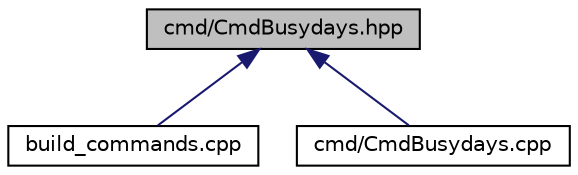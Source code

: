 digraph "cmd/CmdBusydays.hpp"
{
  edge [fontname="Helvetica",fontsize="10",labelfontname="Helvetica",labelfontsize="10"];
  node [fontname="Helvetica",fontsize="10",shape=record];
  Node14 [label="cmd/CmdBusydays.hpp",height=0.2,width=0.4,color="black", fillcolor="grey75", style="filled", fontcolor="black"];
  Node14 -> Node15 [dir="back",color="midnightblue",fontsize="10",style="solid",fontname="Helvetica"];
  Node15 [label="build_commands.cpp",height=0.2,width=0.4,color="black", fillcolor="white", style="filled",URL="$build__commands_8cpp.html"];
  Node14 -> Node16 [dir="back",color="midnightblue",fontsize="10",style="solid",fontname="Helvetica"];
  Node16 [label="cmd/CmdBusydays.cpp",height=0.2,width=0.4,color="black", fillcolor="white", style="filled",URL="$CmdBusydays_8cpp.html"];
}
